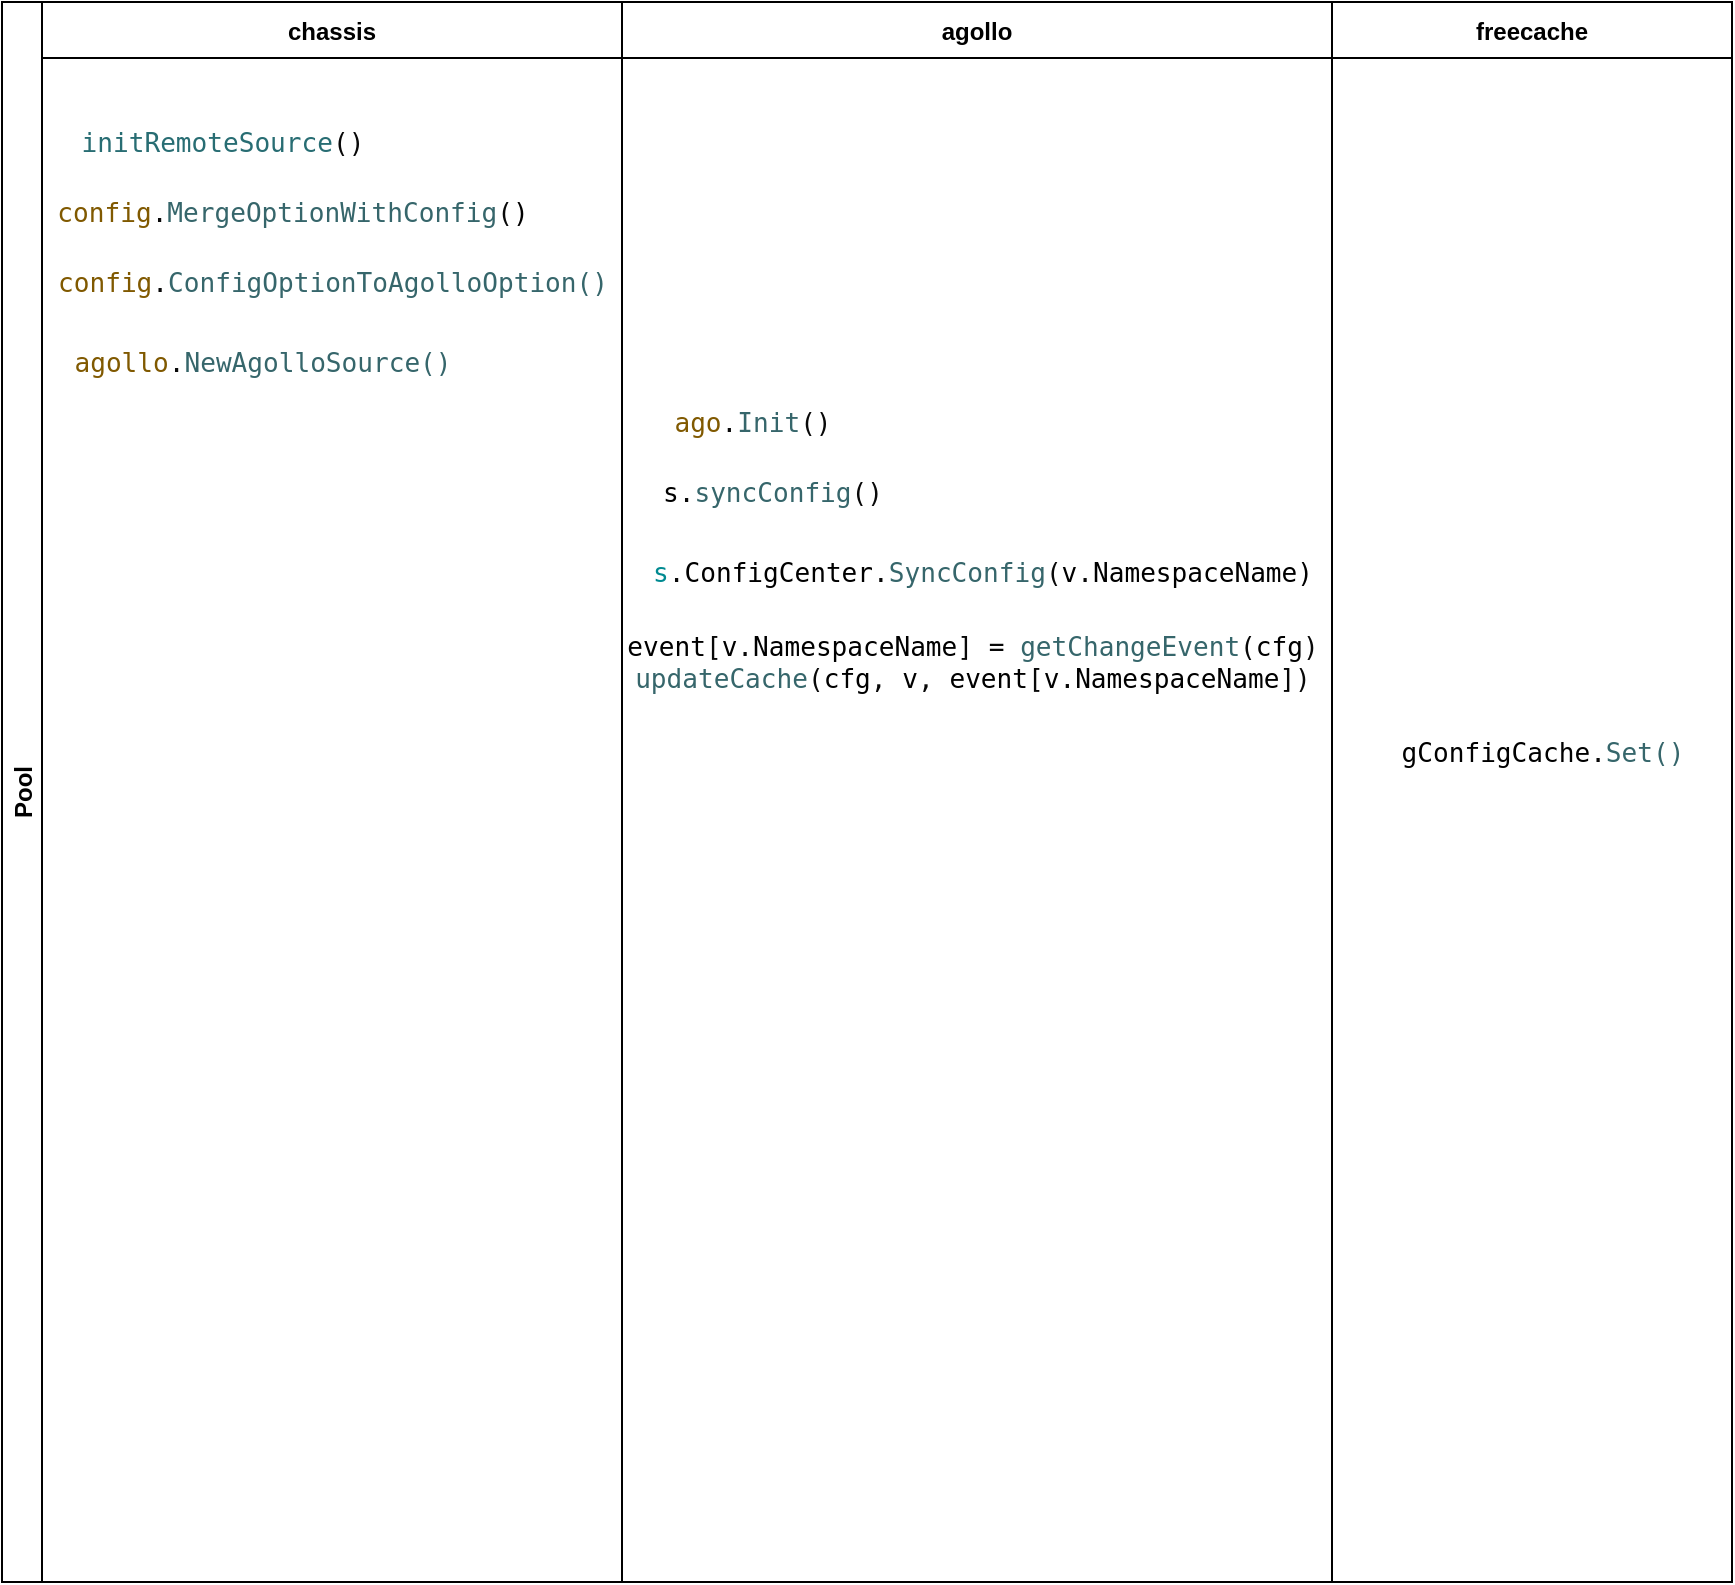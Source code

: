 <mxfile version="16.6.1" type="github">
  <diagram id="t7bcUUomW2BOegz2Xk4h" name="Page-1">
    <mxGraphModel dx="1038" dy="667" grid="1" gridSize="10" guides="1" tooltips="1" connect="1" arrows="1" fold="1" page="1" pageScale="1" pageWidth="1200" pageHeight="1920" math="0" shadow="0">
      <root>
        <mxCell id="0" />
        <mxCell id="1" parent="0" />
        <mxCell id="iEwir_xT7ADvL_u3qVxk-1" value="Pool" style="swimlane;childLayout=stackLayout;resizeParent=1;resizeParentMax=0;startSize=20;horizontal=0;horizontalStack=1;" vertex="1" parent="1">
          <mxGeometry x="40" y="90" width="865" height="790" as="geometry" />
        </mxCell>
        <mxCell id="iEwir_xT7ADvL_u3qVxk-2" value="chassis" style="swimlane;startSize=28;" vertex="1" parent="iEwir_xT7ADvL_u3qVxk-1">
          <mxGeometry x="20" width="290" height="790" as="geometry" />
        </mxCell>
        <mxCell id="iEwir_xT7ADvL_u3qVxk-6" value="&lt;pre style=&quot;background-color: #ffffff ; color: #080808 ; font-family: &amp;#34;jetbrains mono&amp;#34; , monospace ; font-size: 9.8pt&quot;&gt;&lt;span style=&quot;color: #286d73&quot;&gt;initRemoteSource&lt;/span&gt;()&lt;/pre&gt;" style="text;html=1;align=center;verticalAlign=middle;resizable=0;points=[];autosize=1;strokeColor=none;fillColor=none;" vertex="1" parent="iEwir_xT7ADvL_u3qVxk-2">
          <mxGeometry x="10" y="45" width="160" height="50" as="geometry" />
        </mxCell>
        <mxCell id="iEwir_xT7ADvL_u3qVxk-7" value="&lt;pre style=&quot;background-color: rgb(255 , 255 , 255) ; font-family: &amp;#34;jetbrains mono&amp;#34; , monospace ; font-size: 9.8pt&quot;&gt;&lt;span style=&quot;color: rgb(8 , 8 , 8)&quot;&gt;&lt;span style=&quot;color: #805900&quot;&gt;config&lt;/span&gt;.&lt;span style=&quot;color: #36666b&quot;&gt;MergeOptionWithConfig&lt;/span&gt;(&lt;/span&gt;)&lt;/pre&gt;" style="text;html=1;align=center;verticalAlign=middle;resizable=0;points=[];autosize=1;strokeColor=none;fillColor=none;" vertex="1" parent="iEwir_xT7ADvL_u3qVxk-2">
          <mxGeometry y="80" width="250" height="50" as="geometry" />
        </mxCell>
        <mxCell id="iEwir_xT7ADvL_u3qVxk-8" value="&lt;pre style=&quot;background-color: #ffffff ; color: #080808 ; font-family: &amp;#34;jetbrains mono&amp;#34; , monospace ; font-size: 9.8pt&quot;&gt;&lt;span style=&quot;color: #805900&quot;&gt;config&lt;/span&gt;.&lt;span style=&quot;color: #36666b&quot;&gt;ConfigOptionToAgolloOption()&lt;/span&gt;&lt;/pre&gt;" style="text;html=1;align=center;verticalAlign=middle;resizable=0;points=[];autosize=1;strokeColor=none;fillColor=none;" vertex="1" parent="iEwir_xT7ADvL_u3qVxk-2">
          <mxGeometry y="115" width="290" height="50" as="geometry" />
        </mxCell>
        <mxCell id="iEwir_xT7ADvL_u3qVxk-9" value="&lt;pre style=&quot;background-color: #ffffff ; color: #080808 ; font-family: &amp;#34;jetbrains mono&amp;#34; , monospace ; font-size: 9.8pt&quot;&gt;&lt;span style=&quot;color: #805900&quot;&gt;agollo&lt;/span&gt;.&lt;span style=&quot;color: #36666b&quot;&gt;NewAgolloSource()&lt;/span&gt;&lt;/pre&gt;" style="text;html=1;align=center;verticalAlign=middle;resizable=0;points=[];autosize=1;strokeColor=none;fillColor=none;" vertex="1" parent="iEwir_xT7ADvL_u3qVxk-2">
          <mxGeometry x="10" y="155" width="200" height="50" as="geometry" />
        </mxCell>
        <mxCell id="iEwir_xT7ADvL_u3qVxk-3" value="agollo" style="swimlane;startSize=28;" vertex="1" parent="iEwir_xT7ADvL_u3qVxk-1">
          <mxGeometry x="310" width="355" height="790" as="geometry" />
        </mxCell>
        <mxCell id="iEwir_xT7ADvL_u3qVxk-10" value="&lt;pre style=&quot;background-color: #ffffff ; color: #080808 ; font-family: &amp;#34;jetbrains mono&amp;#34; , monospace ; font-size: 9.8pt&quot;&gt;&lt;span style=&quot;color: #805900&quot;&gt;ago&lt;/span&gt;.&lt;span style=&quot;color: #36666b&quot;&gt;Init&lt;/span&gt;()&lt;/pre&gt;" style="text;html=1;align=center;verticalAlign=middle;resizable=0;points=[];autosize=1;strokeColor=none;fillColor=none;" vertex="1" parent="iEwir_xT7ADvL_u3qVxk-3">
          <mxGeometry x="20" y="185" width="90" height="50" as="geometry" />
        </mxCell>
        <mxCell id="iEwir_xT7ADvL_u3qVxk-11" value="&lt;pre style=&quot;background-color: #ffffff ; color: #080808 ; font-family: &amp;#34;jetbrains mono&amp;#34; , monospace ; font-size: 9.8pt&quot;&gt;&lt;span style=&quot;color: #000000&quot;&gt;s&lt;/span&gt;.&lt;span style=&quot;color: #36666b&quot;&gt;syncConfig&lt;/span&gt;()&lt;/pre&gt;" style="text;html=1;align=center;verticalAlign=middle;resizable=0;points=[];autosize=1;strokeColor=none;fillColor=none;" vertex="1" parent="iEwir_xT7ADvL_u3qVxk-3">
          <mxGeometry x="10" y="220" width="130" height="50" as="geometry" />
        </mxCell>
        <mxCell id="iEwir_xT7ADvL_u3qVxk-12" value="&lt;pre style=&quot;background-color: #ffffff ; color: #080808 ; font-family: &amp;#34;jetbrains mono&amp;#34; , monospace ; font-size: 9.8pt&quot;&gt;&lt;span style=&quot;color: #008a91&quot;&gt;s&lt;/span&gt;.&lt;span style=&quot;color: #000000&quot;&gt;ConfigCenter&lt;/span&gt;.&lt;span style=&quot;color: #36666b&quot;&gt;SyncConfig&lt;/span&gt;(&lt;span style=&quot;color: #000000&quot;&gt;v&lt;/span&gt;.&lt;span style=&quot;color: #000000&quot;&gt;NamespaceName)&lt;/span&gt;&lt;/pre&gt;" style="text;html=1;align=center;verticalAlign=middle;resizable=0;points=[];autosize=1;strokeColor=none;fillColor=none;" vertex="1" parent="iEwir_xT7ADvL_u3qVxk-3">
          <mxGeometry x="5" y="260" width="350" height="50" as="geometry" />
        </mxCell>
        <mxCell id="iEwir_xT7ADvL_u3qVxk-13" value="&lt;pre style=&quot;background-color: #ffffff ; color: #080808 ; font-family: &amp;#34;jetbrains mono&amp;#34; , monospace ; font-size: 9.8pt&quot;&gt;&lt;span style=&quot;color: #000000&quot;&gt;event&lt;/span&gt;[&lt;span style=&quot;color: #000000&quot;&gt;v&lt;/span&gt;.&lt;span style=&quot;color: #000000&quot;&gt;NamespaceName&lt;/span&gt;] = &lt;span style=&quot;color: #36666b&quot;&gt;getChangeEvent&lt;/span&gt;(&lt;span style=&quot;color: #000000&quot;&gt;cfg&lt;/span&gt;)&lt;br&gt;&lt;span style=&quot;color: #36666b&quot;&gt;updateCache&lt;/span&gt;(&lt;span style=&quot;color: #000000&quot;&gt;cfg&lt;/span&gt;, &lt;span style=&quot;color: #000000&quot;&gt;v&lt;/span&gt;, &lt;span style=&quot;color: #000000&quot;&gt;event&lt;/span&gt;[&lt;span style=&quot;color: #000000&quot;&gt;v&lt;/span&gt;.&lt;span style=&quot;color: #000000&quot;&gt;NamespaceName&lt;/span&gt;])&lt;/pre&gt;" style="text;html=1;align=center;verticalAlign=middle;resizable=0;points=[];autosize=1;strokeColor=none;fillColor=none;" vertex="1" parent="iEwir_xT7ADvL_u3qVxk-3">
          <mxGeometry x="-5" y="300" width="360" height="60" as="geometry" />
        </mxCell>
        <mxCell id="iEwir_xT7ADvL_u3qVxk-4" value="freecache" style="swimlane;startSize=28;" vertex="1" parent="iEwir_xT7ADvL_u3qVxk-1">
          <mxGeometry x="665" width="200" height="790" as="geometry" />
        </mxCell>
        <mxCell id="iEwir_xT7ADvL_u3qVxk-14" value="&lt;pre style=&quot;background-color: #ffffff ; color: #080808 ; font-family: &amp;#34;jetbrains mono&amp;#34; , monospace ; font-size: 9.8pt&quot;&gt;&lt;span style=&quot;color: #000000&quot;&gt;gConfigCache&lt;/span&gt;.&lt;span style=&quot;color: #36666b&quot;&gt;Set()&lt;/span&gt;&lt;/pre&gt;" style="text;html=1;align=center;verticalAlign=middle;resizable=0;points=[];autosize=1;strokeColor=none;fillColor=none;" vertex="1" parent="iEwir_xT7ADvL_u3qVxk-4">
          <mxGeometry x="25" y="350" width="160" height="50" as="geometry" />
        </mxCell>
      </root>
    </mxGraphModel>
  </diagram>
</mxfile>
